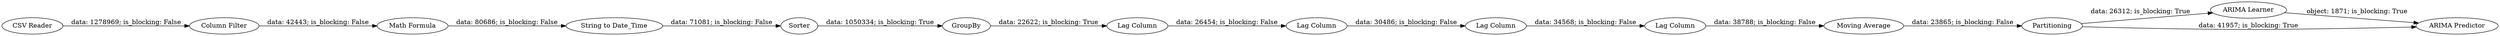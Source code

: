 digraph {
	"5016219785100105939_7" [label="Lag Column"]
	"5016219785100105939_10" [label="Moving Average"]
	"5016219785100105939_13" [label=GroupBy]
	"5016219785100105939_3" [label="Column Filter"]
	"5016219785100105939_12" [label=Partitioning]
	"5016219785100105939_2" [label="String to Date_Time"]
	"5016219785100105939_4" [label=Sorter]
	"5016219785100105939_5" [label="Lag Column"]
	"5016219785100105939_14" [label="ARIMA Learner"]
	"5016219785100105939_1" [label="CSV Reader"]
	"5016219785100105939_8" [label="Lag Column"]
	"5016219785100105939_15" [label="ARIMA Predictor"]
	"5016219785100105939_6" [label="Math Formula"]
	"5016219785100105939_9" [label="Lag Column"]
	"5016219785100105939_5" -> "5016219785100105939_7" [label="data: 26454; is_blocking: False"]
	"5016219785100105939_10" -> "5016219785100105939_12" [label="data: 23865; is_blocking: False"]
	"5016219785100105939_9" -> "5016219785100105939_10" [label="data: 38788; is_blocking: False"]
	"5016219785100105939_2" -> "5016219785100105939_4" [label="data: 71081; is_blocking: False"]
	"5016219785100105939_12" -> "5016219785100105939_15" [label="data: 41957; is_blocking: True"]
	"5016219785100105939_3" -> "5016219785100105939_6" [label="data: 42443; is_blocking: False"]
	"5016219785100105939_7" -> "5016219785100105939_8" [label="data: 30486; is_blocking: False"]
	"5016219785100105939_12" -> "5016219785100105939_14" [label="data: 26312; is_blocking: True"]
	"5016219785100105939_8" -> "5016219785100105939_9" [label="data: 34568; is_blocking: False"]
	"5016219785100105939_4" -> "5016219785100105939_13" [label="data: 1050334; is_blocking: True"]
	"5016219785100105939_6" -> "5016219785100105939_2" [label="data: 80686; is_blocking: False"]
	"5016219785100105939_14" -> "5016219785100105939_15" [label="object: 1871; is_blocking: True"]
	"5016219785100105939_1" -> "5016219785100105939_3" [label="data: 1278969; is_blocking: False"]
	"5016219785100105939_13" -> "5016219785100105939_5" [label="data: 22622; is_blocking: True"]
	rankdir=LR
}
